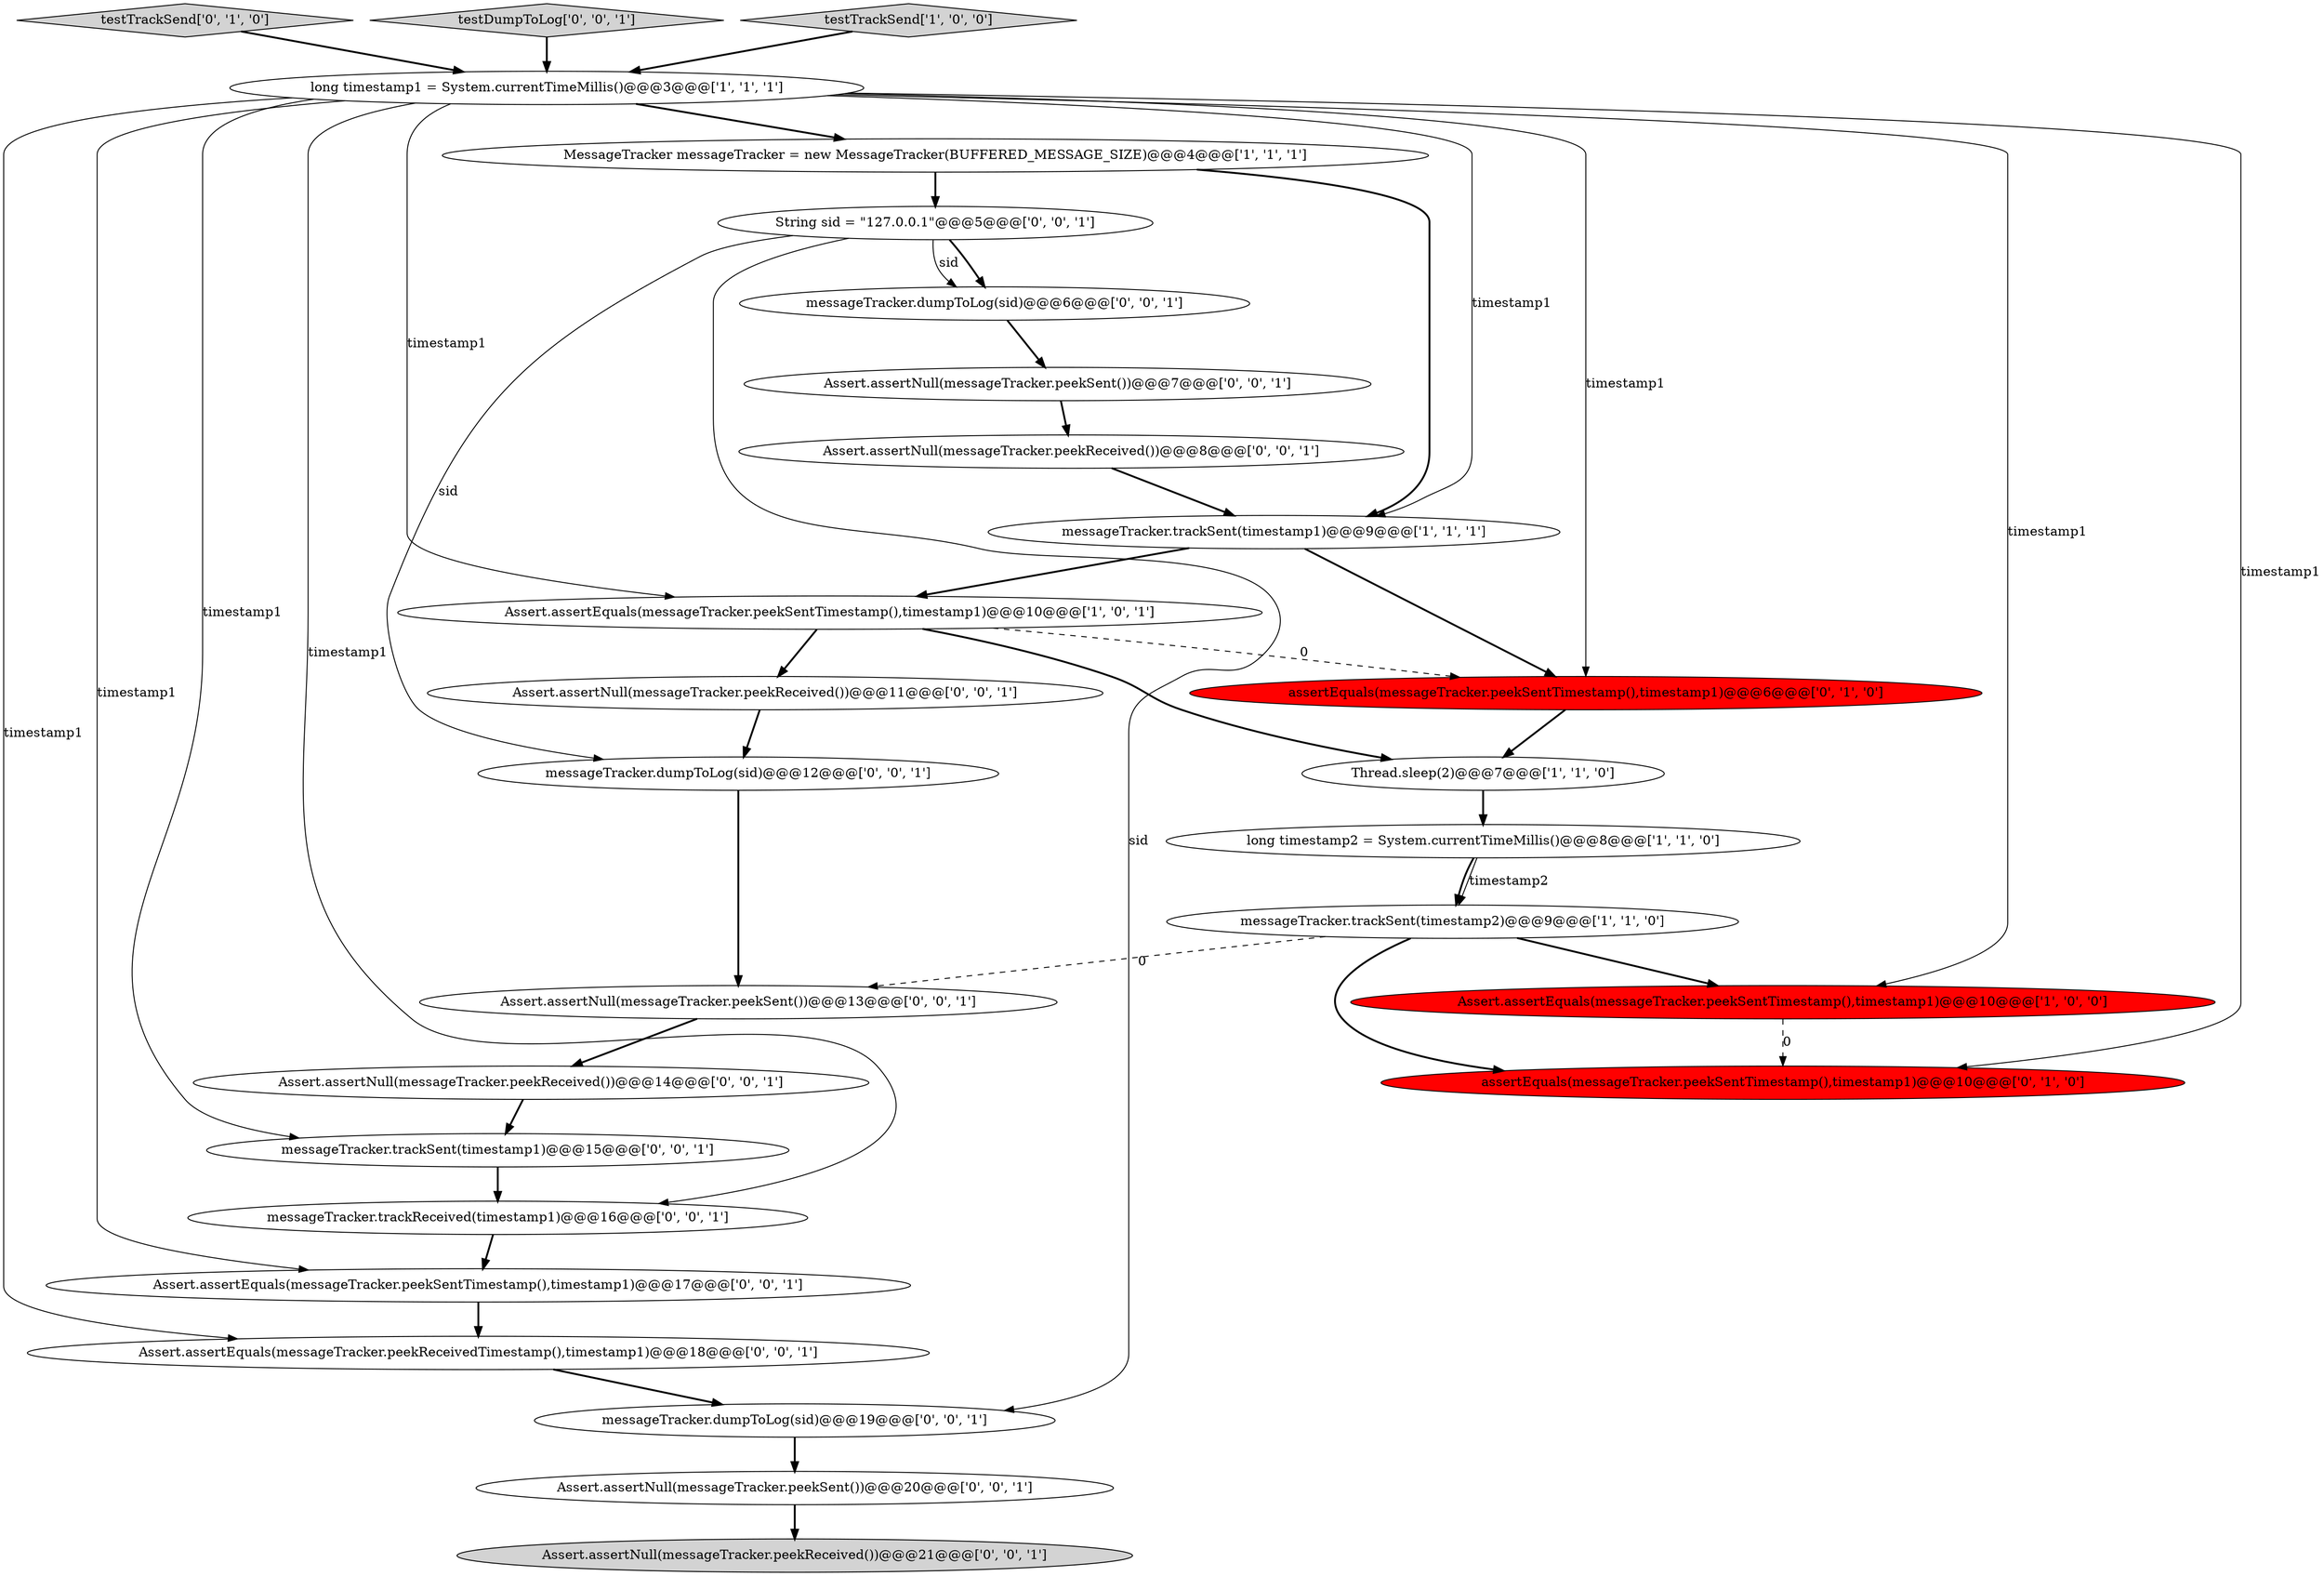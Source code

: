 digraph {
9 [style = filled, label = "testTrackSend['0', '1', '0']", fillcolor = lightgray, shape = diamond image = "AAA0AAABBB2BBB"];
27 [style = filled, label = "messageTracker.dumpToLog(sid)@@@6@@@['0', '0', '1']", fillcolor = white, shape = ellipse image = "AAA0AAABBB3BBB"];
7 [style = filled, label = "MessageTracker messageTracker = new MessageTracker(BUFFERED_MESSAGE_SIZE)@@@4@@@['1', '1', '1']", fillcolor = white, shape = ellipse image = "AAA0AAABBB1BBB"];
13 [style = filled, label = "testDumpToLog['0', '0', '1']", fillcolor = lightgray, shape = diamond image = "AAA0AAABBB3BBB"];
26 [style = filled, label = "Assert.assertNull(messageTracker.peekSent())@@@13@@@['0', '0', '1']", fillcolor = white, shape = ellipse image = "AAA0AAABBB3BBB"];
16 [style = filled, label = "messageTracker.dumpToLog(sid)@@@12@@@['0', '0', '1']", fillcolor = white, shape = ellipse image = "AAA0AAABBB3BBB"];
22 [style = filled, label = "messageTracker.trackReceived(timestamp1)@@@16@@@['0', '0', '1']", fillcolor = white, shape = ellipse image = "AAA0AAABBB3BBB"];
3 [style = filled, label = "messageTracker.trackSent(timestamp2)@@@9@@@['1', '1', '0']", fillcolor = white, shape = ellipse image = "AAA0AAABBB1BBB"];
4 [style = filled, label = "testTrackSend['1', '0', '0']", fillcolor = lightgray, shape = diamond image = "AAA0AAABBB1BBB"];
10 [style = filled, label = "assertEquals(messageTracker.peekSentTimestamp(),timestamp1)@@@6@@@['0', '1', '0']", fillcolor = red, shape = ellipse image = "AAA1AAABBB2BBB"];
11 [style = filled, label = "assertEquals(messageTracker.peekSentTimestamp(),timestamp1)@@@10@@@['0', '1', '0']", fillcolor = red, shape = ellipse image = "AAA1AAABBB2BBB"];
24 [style = filled, label = "Assert.assertNull(messageTracker.peekSent())@@@7@@@['0', '0', '1']", fillcolor = white, shape = ellipse image = "AAA0AAABBB3BBB"];
5 [style = filled, label = "long timestamp1 = System.currentTimeMillis()@@@3@@@['1', '1', '1']", fillcolor = white, shape = ellipse image = "AAA0AAABBB1BBB"];
8 [style = filled, label = "long timestamp2 = System.currentTimeMillis()@@@8@@@['1', '1', '0']", fillcolor = white, shape = ellipse image = "AAA0AAABBB1BBB"];
23 [style = filled, label = "Assert.assertEquals(messageTracker.peekReceivedTimestamp(),timestamp1)@@@18@@@['0', '0', '1']", fillcolor = white, shape = ellipse image = "AAA0AAABBB3BBB"];
18 [style = filled, label = "Assert.assertEquals(messageTracker.peekSentTimestamp(),timestamp1)@@@17@@@['0', '0', '1']", fillcolor = white, shape = ellipse image = "AAA0AAABBB3BBB"];
0 [style = filled, label = "Assert.assertEquals(messageTracker.peekSentTimestamp(),timestamp1)@@@10@@@['1', '0', '1']", fillcolor = white, shape = ellipse image = "AAA0AAABBB1BBB"];
25 [style = filled, label = "Assert.assertNull(messageTracker.peekReceived())@@@8@@@['0', '0', '1']", fillcolor = white, shape = ellipse image = "AAA0AAABBB3BBB"];
15 [style = filled, label = "Assert.assertNull(messageTracker.peekReceived())@@@21@@@['0', '0', '1']", fillcolor = lightgray, shape = ellipse image = "AAA0AAABBB3BBB"];
14 [style = filled, label = "Assert.assertNull(messageTracker.peekReceived())@@@11@@@['0', '0', '1']", fillcolor = white, shape = ellipse image = "AAA0AAABBB3BBB"];
1 [style = filled, label = "Assert.assertEquals(messageTracker.peekSentTimestamp(),timestamp1)@@@10@@@['1', '0', '0']", fillcolor = red, shape = ellipse image = "AAA1AAABBB1BBB"];
20 [style = filled, label = "Assert.assertNull(messageTracker.peekReceived())@@@14@@@['0', '0', '1']", fillcolor = white, shape = ellipse image = "AAA0AAABBB3BBB"];
21 [style = filled, label = "Assert.assertNull(messageTracker.peekSent())@@@20@@@['0', '0', '1']", fillcolor = white, shape = ellipse image = "AAA0AAABBB3BBB"];
19 [style = filled, label = "String sid = \"127.0.0.1\"@@@5@@@['0', '0', '1']", fillcolor = white, shape = ellipse image = "AAA0AAABBB3BBB"];
2 [style = filled, label = "messageTracker.trackSent(timestamp1)@@@9@@@['1', '1', '1']", fillcolor = white, shape = ellipse image = "AAA0AAABBB1BBB"];
12 [style = filled, label = "messageTracker.dumpToLog(sid)@@@19@@@['0', '0', '1']", fillcolor = white, shape = ellipse image = "AAA0AAABBB3BBB"];
17 [style = filled, label = "messageTracker.trackSent(timestamp1)@@@15@@@['0', '0', '1']", fillcolor = white, shape = ellipse image = "AAA0AAABBB3BBB"];
6 [style = filled, label = "Thread.sleep(2)@@@7@@@['1', '1', '0']", fillcolor = white, shape = ellipse image = "AAA0AAABBB1BBB"];
14->16 [style = bold, label=""];
5->11 [style = solid, label="timestamp1"];
5->1 [style = solid, label="timestamp1"];
20->17 [style = bold, label=""];
18->23 [style = bold, label=""];
3->1 [style = bold, label=""];
3->26 [style = dashed, label="0"];
0->6 [style = bold, label=""];
5->23 [style = solid, label="timestamp1"];
12->21 [style = bold, label=""];
5->22 [style = solid, label="timestamp1"];
21->15 [style = bold, label=""];
8->3 [style = bold, label=""];
3->11 [style = bold, label=""];
16->26 [style = bold, label=""];
19->12 [style = solid, label="sid"];
5->0 [style = solid, label="timestamp1"];
17->22 [style = bold, label=""];
2->10 [style = bold, label=""];
10->6 [style = bold, label=""];
25->2 [style = bold, label=""];
0->10 [style = dashed, label="0"];
5->18 [style = solid, label="timestamp1"];
5->17 [style = solid, label="timestamp1"];
5->2 [style = solid, label="timestamp1"];
0->14 [style = bold, label=""];
2->0 [style = bold, label=""];
22->18 [style = bold, label=""];
7->2 [style = bold, label=""];
24->25 [style = bold, label=""];
1->11 [style = dashed, label="0"];
19->27 [style = bold, label=""];
6->8 [style = bold, label=""];
8->3 [style = solid, label="timestamp2"];
13->5 [style = bold, label=""];
9->5 [style = bold, label=""];
5->7 [style = bold, label=""];
27->24 [style = bold, label=""];
23->12 [style = bold, label=""];
19->27 [style = solid, label="sid"];
5->10 [style = solid, label="timestamp1"];
7->19 [style = bold, label=""];
4->5 [style = bold, label=""];
26->20 [style = bold, label=""];
19->16 [style = solid, label="sid"];
}
